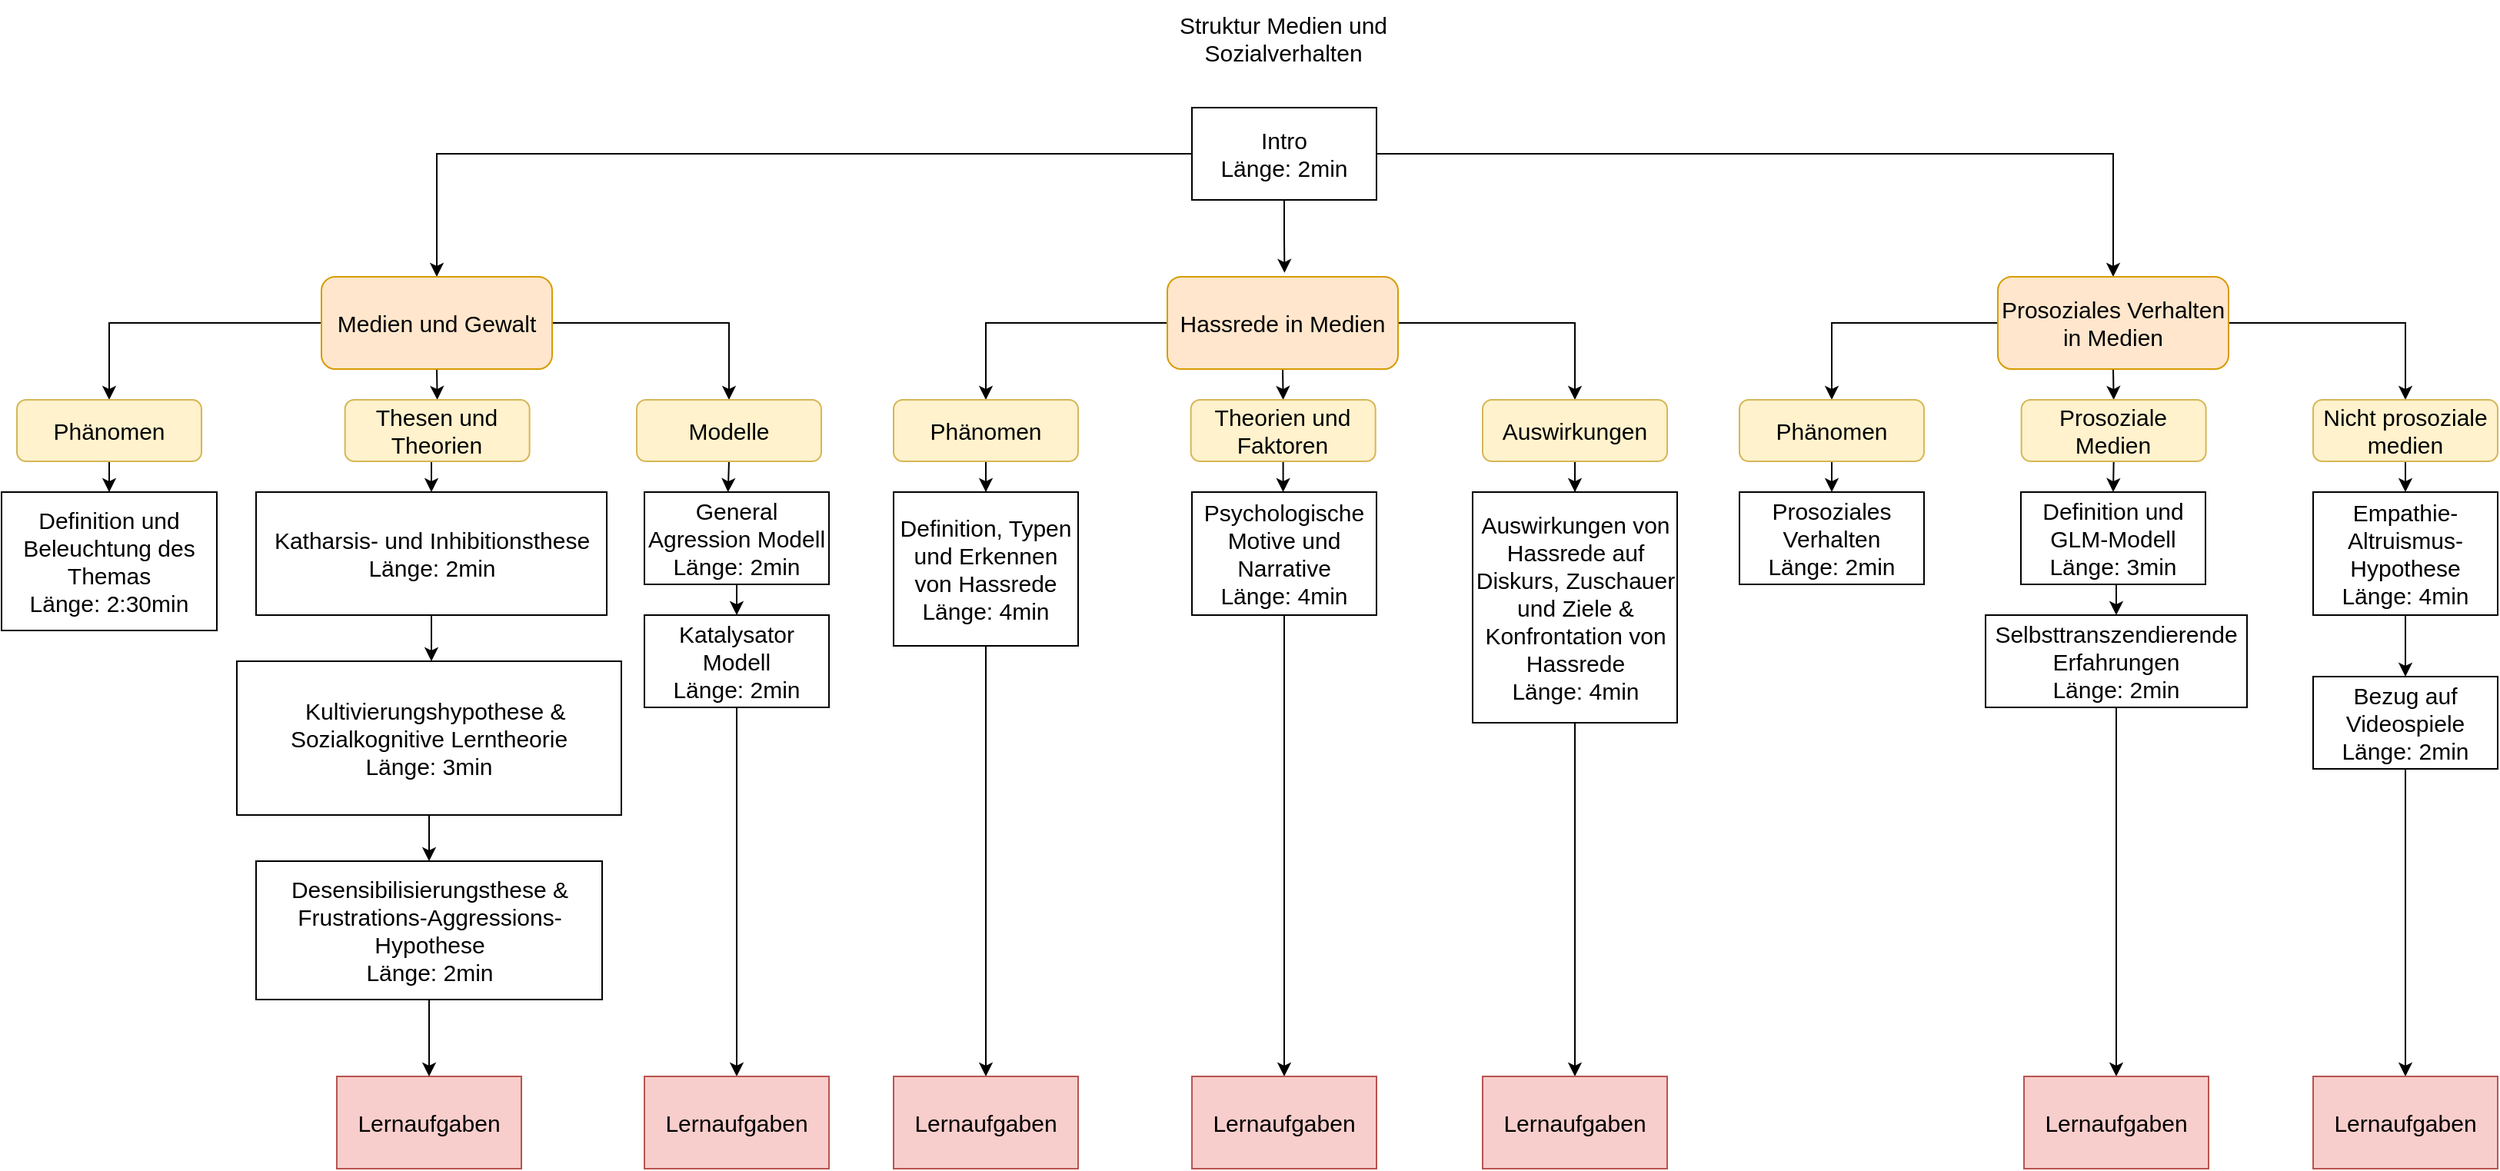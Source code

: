 <mxfile version="22.1.8" type="github">
  <diagram id="prtHgNgQTEPvFCAcTncT" name="Page-1">
    <mxGraphModel dx="2220" dy="766" grid="1" gridSize="10" guides="1" tooltips="1" connect="1" arrows="1" fold="1" page="1" pageScale="1" pageWidth="827" pageHeight="1169" math="0" shadow="0">
      <root>
        <mxCell id="0" />
        <mxCell id="1" parent="0" />
        <mxCell id="45bAfZuj3s9cAP-3UW4G-1" value="Struktur Medien und Sozialverhalten" style="text;html=1;strokeColor=none;fillColor=none;align=center;verticalAlign=middle;whiteSpace=wrap;rounded=0;fontSize=15;" parent="1" vertex="1">
          <mxGeometry x="123" y="20" width="241" height="50" as="geometry" />
        </mxCell>
        <mxCell id="45bAfZuj3s9cAP-3UW4G-5" style="edgeStyle=orthogonalEdgeStyle;rounded=0;orthogonalLoop=1;jettySize=auto;html=1;fontSize=15;entryX=0.5;entryY=0;entryDx=0;entryDy=0;" parent="1" source="45bAfZuj3s9cAP-3UW4G-2" target="45bAfZuj3s9cAP-3UW4G-10" edge="1">
          <mxGeometry relative="1" as="geometry">
            <mxPoint x="90" y="200" as="targetPoint" />
          </mxGeometry>
        </mxCell>
        <mxCell id="dNwmKPcMfGst-BSoK7ff-26" style="edgeStyle=orthogonalEdgeStyle;rounded=0;orthogonalLoop=1;jettySize=auto;html=1;exitX=1;exitY=0.5;exitDx=0;exitDy=0;entryX=0.5;entryY=0;entryDx=0;entryDy=0;" parent="1" source="45bAfZuj3s9cAP-3UW4G-2" target="dNwmKPcMfGst-BSoK7ff-22" edge="1">
          <mxGeometry relative="1" as="geometry" />
        </mxCell>
        <mxCell id="45bAfZuj3s9cAP-3UW4G-2" value="Intro&lt;br&gt;Länge: 2min" style="rounded=0;whiteSpace=wrap;html=1;fontSize=15;" parent="1" vertex="1">
          <mxGeometry x="184" y="90" width="120" height="60" as="geometry" />
        </mxCell>
        <mxCell id="dNwmKPcMfGst-BSoK7ff-2" style="edgeStyle=orthogonalEdgeStyle;rounded=0;orthogonalLoop=1;jettySize=auto;html=1;exitX=0;exitY=0.5;exitDx=0;exitDy=0;entryX=0.5;entryY=0;entryDx=0;entryDy=0;" parent="1" source="45bAfZuj3s9cAP-3UW4G-10" target="dNwmKPcMfGst-BSoK7ff-1" edge="1">
          <mxGeometry relative="1" as="geometry" />
        </mxCell>
        <mxCell id="dNwmKPcMfGst-BSoK7ff-3" style="edgeStyle=orthogonalEdgeStyle;rounded=0;orthogonalLoop=1;jettySize=auto;html=1;exitX=0.5;exitY=1;exitDx=0;exitDy=0;entryX=0.5;entryY=0;entryDx=0;entryDy=0;" parent="1" source="45bAfZuj3s9cAP-3UW4G-10" target="45bAfZuj3s9cAP-3UW4G-34" edge="1">
          <mxGeometry relative="1" as="geometry" />
        </mxCell>
        <mxCell id="dNwmKPcMfGst-BSoK7ff-4" style="edgeStyle=orthogonalEdgeStyle;rounded=0;orthogonalLoop=1;jettySize=auto;html=1;exitX=1;exitY=0.5;exitDx=0;exitDy=0;entryX=0.5;entryY=0;entryDx=0;entryDy=0;" parent="1" source="45bAfZuj3s9cAP-3UW4G-10" target="45bAfZuj3s9cAP-3UW4G-35" edge="1">
          <mxGeometry relative="1" as="geometry" />
        </mxCell>
        <mxCell id="45bAfZuj3s9cAP-3UW4G-10" value="Medien und Gewalt" style="rounded=1;whiteSpace=wrap;html=1;fontSize=15;fillColor=#ffe6cc;strokeColor=#d79b00;" parent="1" vertex="1">
          <mxGeometry x="-382" y="200" width="150" height="60" as="geometry" />
        </mxCell>
        <mxCell id="45bAfZuj3s9cAP-3UW4G-43" value="" style="edgeStyle=orthogonalEdgeStyle;rounded=0;orthogonalLoop=1;jettySize=auto;html=1;fontSize=15;" parent="1" source="45bAfZuj3s9cAP-3UW4G-12" target="45bAfZuj3s9cAP-3UW4G-17" edge="1">
          <mxGeometry relative="1" as="geometry">
            <Array as="points">
              <mxPoint x="-312" y="420" />
              <mxPoint x="-312" y="420" />
            </Array>
          </mxGeometry>
        </mxCell>
        <mxCell id="45bAfZuj3s9cAP-3UW4G-12" value="Katharsis- und Inhibitionsthese&lt;br&gt;Länge: 2min" style="rounded=0;whiteSpace=wrap;html=1;fontSize=15;" parent="1" vertex="1">
          <mxGeometry x="-424.5" y="340" width="228" height="80" as="geometry" />
        </mxCell>
        <mxCell id="dNwmKPcMfGst-BSoK7ff-9" style="edgeStyle=orthogonalEdgeStyle;rounded=0;orthogonalLoop=1;jettySize=auto;html=1;exitX=0.5;exitY=1;exitDx=0;exitDy=0;" parent="1" source="45bAfZuj3s9cAP-3UW4G-17" target="dNwmKPcMfGst-BSoK7ff-7" edge="1">
          <mxGeometry relative="1" as="geometry" />
        </mxCell>
        <mxCell id="45bAfZuj3s9cAP-3UW4G-17" value="&amp;nbsp; Kultivierungshypothese &amp;amp; Sozialkognitive Lerntheorie&lt;br&gt;Länge: 3min" style="rounded=0;whiteSpace=wrap;html=1;fontSize=15;" parent="1" vertex="1">
          <mxGeometry x="-437" y="450" width="250" height="100" as="geometry" />
        </mxCell>
        <mxCell id="45bAfZuj3s9cAP-3UW4G-28" style="edgeStyle=orthogonalEdgeStyle;rounded=0;orthogonalLoop=1;jettySize=auto;html=1;fontSize=15;" parent="1" source="45bAfZuj3s9cAP-3UW4G-25" target="45bAfZuj3s9cAP-3UW4G-29" edge="1">
          <mxGeometry relative="1" as="geometry">
            <mxPoint x="-112" y="540" as="targetPoint" />
          </mxGeometry>
        </mxCell>
        <mxCell id="45bAfZuj3s9cAP-3UW4G-25" value="General Agression Modell&lt;br&gt;Länge: 2min" style="rounded=0;whiteSpace=wrap;html=1;fontSize=15;" parent="1" vertex="1">
          <mxGeometry x="-172" y="340" width="120" height="60" as="geometry" />
        </mxCell>
        <mxCell id="45bAfZuj3s9cAP-3UW4G-54" style="edgeStyle=orthogonalEdgeStyle;rounded=0;orthogonalLoop=1;jettySize=auto;html=1;fontSize=15;" parent="1" source="45bAfZuj3s9cAP-3UW4G-29" target="45bAfZuj3s9cAP-3UW4G-55" edge="1">
          <mxGeometry relative="1" as="geometry">
            <mxPoint x="-112.0" y="540" as="targetPoint" />
          </mxGeometry>
        </mxCell>
        <mxCell id="45bAfZuj3s9cAP-3UW4G-29" value="Katalysator Modell&lt;br&gt;Länge: 2min" style="rounded=0;whiteSpace=wrap;html=1;fontSize=15;" parent="1" vertex="1">
          <mxGeometry x="-172" y="420" width="120" height="60" as="geometry" />
        </mxCell>
        <mxCell id="45bAfZuj3s9cAP-3UW4G-38" style="edgeStyle=orthogonalEdgeStyle;rounded=0;orthogonalLoop=1;jettySize=auto;html=1;exitX=0.5;exitY=1;exitDx=0;exitDy=0;entryX=0.5;entryY=0;entryDx=0;entryDy=0;fontSize=15;" parent="1" source="45bAfZuj3s9cAP-3UW4G-34" target="45bAfZuj3s9cAP-3UW4G-12" edge="1">
          <mxGeometry relative="1" as="geometry" />
        </mxCell>
        <mxCell id="45bAfZuj3s9cAP-3UW4G-34" value="Thesen und Theorien" style="rounded=1;whiteSpace=wrap;html=1;fontSize=15;fillColor=#fff2cc;strokeColor=#d6b656;" parent="1" vertex="1">
          <mxGeometry x="-366.68" y="280" width="120" height="40" as="geometry" />
        </mxCell>
        <mxCell id="45bAfZuj3s9cAP-3UW4G-42" style="edgeStyle=orthogonalEdgeStyle;rounded=0;orthogonalLoop=1;jettySize=auto;html=1;exitX=0.5;exitY=1;exitDx=0;exitDy=0;entryX=0.453;entryY=0;entryDx=0;entryDy=0;entryPerimeter=0;fontSize=15;" parent="1" source="45bAfZuj3s9cAP-3UW4G-35" target="45bAfZuj3s9cAP-3UW4G-25" edge="1">
          <mxGeometry relative="1" as="geometry" />
        </mxCell>
        <mxCell id="45bAfZuj3s9cAP-3UW4G-35" value="Modelle" style="rounded=1;whiteSpace=wrap;html=1;fontSize=15;fillColor=#fff2cc;strokeColor=#d6b656;" parent="1" vertex="1">
          <mxGeometry x="-177" y="280" width="120" height="40" as="geometry" />
        </mxCell>
        <mxCell id="45bAfZuj3s9cAP-3UW4G-53" value="Lernaufgaben" style="rounded=0;whiteSpace=wrap;html=1;fontSize=15;fillColor=#f8cecc;strokeColor=#b85450;" parent="1" vertex="1">
          <mxGeometry x="-372.0" y="720" width="120" height="60" as="geometry" />
        </mxCell>
        <mxCell id="45bAfZuj3s9cAP-3UW4G-55" value="Lernaufgaben" style="rounded=0;whiteSpace=wrap;html=1;fontSize=15;fillColor=#f8cecc;strokeColor=#b85450;" parent="1" vertex="1">
          <mxGeometry x="-172.0" y="720" width="120" height="60" as="geometry" />
        </mxCell>
        <mxCell id="dNwmKPcMfGst-BSoK7ff-6" value="" style="edgeStyle=orthogonalEdgeStyle;rounded=0;orthogonalLoop=1;jettySize=auto;html=1;" parent="1" source="dNwmKPcMfGst-BSoK7ff-1" target="dNwmKPcMfGst-BSoK7ff-5" edge="1">
          <mxGeometry relative="1" as="geometry" />
        </mxCell>
        <mxCell id="dNwmKPcMfGst-BSoK7ff-1" value="Phänomen" style="rounded=1;whiteSpace=wrap;html=1;fontSize=15;fillColor=#fff2cc;strokeColor=#d6b656;" parent="1" vertex="1">
          <mxGeometry x="-580" y="280" width="120" height="40" as="geometry" />
        </mxCell>
        <mxCell id="dNwmKPcMfGst-BSoK7ff-5" value="&lt;span style=&quot;font-size: 15px;&quot;&gt;Definition und Beleuchtung des Themas&lt;br&gt;Länge: 2:30min&lt;br&gt;&lt;/span&gt;" style="rounded=0;whiteSpace=wrap;html=1;" parent="1" vertex="1">
          <mxGeometry x="-590" y="340" width="140" height="90" as="geometry" />
        </mxCell>
        <mxCell id="dNwmKPcMfGst-BSoK7ff-10" style="edgeStyle=orthogonalEdgeStyle;rounded=0;orthogonalLoop=1;jettySize=auto;html=1;exitX=0.5;exitY=1;exitDx=0;exitDy=0;entryX=0.5;entryY=0;entryDx=0;entryDy=0;" parent="1" source="dNwmKPcMfGst-BSoK7ff-7" target="45bAfZuj3s9cAP-3UW4G-53" edge="1">
          <mxGeometry relative="1" as="geometry">
            <mxPoint x="-312" y="680" as="targetPoint" />
          </mxGeometry>
        </mxCell>
        <mxCell id="dNwmKPcMfGst-BSoK7ff-7" value="&lt;font style=&quot;font-size: 15px;&quot;&gt;Desensibilisierungsthese &amp;amp; Frustrations-Aggressions-Hypothese&lt;br&gt;Länge: 2min&lt;br&gt;&lt;/font&gt;" style="rounded=0;whiteSpace=wrap;html=1;" parent="1" vertex="1">
          <mxGeometry x="-424.5" y="580" width="225" height="90" as="geometry" />
        </mxCell>
        <mxCell id="dNwmKPcMfGst-BSoK7ff-12" style="edgeStyle=orthogonalEdgeStyle;rounded=0;orthogonalLoop=1;jettySize=auto;html=1;exitX=0;exitY=0.5;exitDx=0;exitDy=0;entryX=0.5;entryY=0;entryDx=0;entryDy=0;" parent="1" source="dNwmKPcMfGst-BSoK7ff-15" target="dNwmKPcMfGst-BSoK7ff-18" edge="1">
          <mxGeometry relative="1" as="geometry" />
        </mxCell>
        <mxCell id="dNwmKPcMfGst-BSoK7ff-13" style="edgeStyle=orthogonalEdgeStyle;rounded=0;orthogonalLoop=1;jettySize=auto;html=1;exitX=0.5;exitY=1;exitDx=0;exitDy=0;entryX=0.5;entryY=0;entryDx=0;entryDy=0;" parent="1" source="dNwmKPcMfGst-BSoK7ff-15" target="dNwmKPcMfGst-BSoK7ff-16" edge="1">
          <mxGeometry relative="1" as="geometry" />
        </mxCell>
        <mxCell id="dNwmKPcMfGst-BSoK7ff-14" style="edgeStyle=orthogonalEdgeStyle;rounded=0;orthogonalLoop=1;jettySize=auto;html=1;exitX=1;exitY=0.5;exitDx=0;exitDy=0;entryX=0.5;entryY=0;entryDx=0;entryDy=0;" parent="1" source="dNwmKPcMfGst-BSoK7ff-15" target="dNwmKPcMfGst-BSoK7ff-17" edge="1">
          <mxGeometry relative="1" as="geometry" />
        </mxCell>
        <mxCell id="dNwmKPcMfGst-BSoK7ff-15" value="Hassrede in Medien" style="rounded=1;whiteSpace=wrap;html=1;fontSize=15;fillColor=#ffe6cc;strokeColor=#d79b00;" parent="1" vertex="1">
          <mxGeometry x="168" y="200" width="150" height="60" as="geometry" />
        </mxCell>
        <mxCell id="T0l5JUQyO69CC_i279kQ-6" value="" style="edgeStyle=orthogonalEdgeStyle;rounded=0;orthogonalLoop=1;jettySize=auto;html=1;" parent="1" source="dNwmKPcMfGst-BSoK7ff-16" target="T0l5JUQyO69CC_i279kQ-3" edge="1">
          <mxGeometry relative="1" as="geometry" />
        </mxCell>
        <mxCell id="dNwmKPcMfGst-BSoK7ff-16" value="Theorien und Faktoren" style="rounded=1;whiteSpace=wrap;html=1;fontSize=15;fillColor=#fff2cc;strokeColor=#d6b656;" parent="1" vertex="1">
          <mxGeometry x="183.32" y="280" width="120" height="40" as="geometry" />
        </mxCell>
        <mxCell id="T0l5JUQyO69CC_i279kQ-9" value="" style="edgeStyle=orthogonalEdgeStyle;rounded=0;orthogonalLoop=1;jettySize=auto;html=1;" parent="1" source="dNwmKPcMfGst-BSoK7ff-17" target="T0l5JUQyO69CC_i279kQ-8" edge="1">
          <mxGeometry relative="1" as="geometry" />
        </mxCell>
        <mxCell id="dNwmKPcMfGst-BSoK7ff-17" value="Auswirkungen" style="rounded=1;whiteSpace=wrap;html=1;fontSize=15;fillColor=#fff2cc;strokeColor=#d6b656;" parent="1" vertex="1">
          <mxGeometry x="373" y="280" width="120" height="40" as="geometry" />
        </mxCell>
        <mxCell id="T0l5JUQyO69CC_i279kQ-2" value="" style="edgeStyle=orthogonalEdgeStyle;rounded=0;orthogonalLoop=1;jettySize=auto;html=1;" parent="1" source="dNwmKPcMfGst-BSoK7ff-18" target="T0l5JUQyO69CC_i279kQ-1" edge="1">
          <mxGeometry relative="1" as="geometry" />
        </mxCell>
        <mxCell id="dNwmKPcMfGst-BSoK7ff-18" value="Phänomen" style="rounded=1;whiteSpace=wrap;html=1;fontSize=15;fillColor=#fff2cc;strokeColor=#d6b656;" parent="1" vertex="1">
          <mxGeometry x="-10" y="280" width="120" height="40" as="geometry" />
        </mxCell>
        <mxCell id="dNwmKPcMfGst-BSoK7ff-19" style="edgeStyle=orthogonalEdgeStyle;rounded=0;orthogonalLoop=1;jettySize=auto;html=1;exitX=0;exitY=0.5;exitDx=0;exitDy=0;entryX=0.5;entryY=0;entryDx=0;entryDy=0;" parent="1" source="dNwmKPcMfGst-BSoK7ff-22" target="dNwmKPcMfGst-BSoK7ff-25" edge="1">
          <mxGeometry relative="1" as="geometry" />
        </mxCell>
        <mxCell id="dNwmKPcMfGst-BSoK7ff-20" style="edgeStyle=orthogonalEdgeStyle;rounded=0;orthogonalLoop=1;jettySize=auto;html=1;exitX=0.5;exitY=1;exitDx=0;exitDy=0;entryX=0.5;entryY=0;entryDx=0;entryDy=0;" parent="1" source="dNwmKPcMfGst-BSoK7ff-22" target="dNwmKPcMfGst-BSoK7ff-23" edge="1">
          <mxGeometry relative="1" as="geometry" />
        </mxCell>
        <mxCell id="dNwmKPcMfGst-BSoK7ff-21" style="edgeStyle=orthogonalEdgeStyle;rounded=0;orthogonalLoop=1;jettySize=auto;html=1;exitX=1;exitY=0.5;exitDx=0;exitDy=0;entryX=0.5;entryY=0;entryDx=0;entryDy=0;" parent="1" source="dNwmKPcMfGst-BSoK7ff-22" target="dNwmKPcMfGst-BSoK7ff-24" edge="1">
          <mxGeometry relative="1" as="geometry" />
        </mxCell>
        <mxCell id="dNwmKPcMfGst-BSoK7ff-22" value="Prosoziales Verhalten in Medien" style="rounded=1;whiteSpace=wrap;html=1;fontSize=15;fillColor=#ffe6cc;strokeColor=#d79b00;" parent="1" vertex="1">
          <mxGeometry x="708" y="200" width="150" height="60" as="geometry" />
        </mxCell>
        <mxCell id="T0l5JUQyO69CC_i279kQ-22" style="edgeStyle=orthogonalEdgeStyle;rounded=0;orthogonalLoop=1;jettySize=auto;html=1;exitX=0.5;exitY=1;exitDx=0;exitDy=0;entryX=0.5;entryY=0;entryDx=0;entryDy=0;" parent="1" source="dNwmKPcMfGst-BSoK7ff-23" target="T0l5JUQyO69CC_i279kQ-21" edge="1">
          <mxGeometry relative="1" as="geometry" />
        </mxCell>
        <mxCell id="dNwmKPcMfGst-BSoK7ff-23" value="Prosoziale Medien" style="rounded=1;whiteSpace=wrap;html=1;fontSize=15;fillColor=#fff2cc;strokeColor=#d6b656;" parent="1" vertex="1">
          <mxGeometry x="723.32" y="280" width="120" height="40" as="geometry" />
        </mxCell>
        <mxCell id="T0l5JUQyO69CC_i279kQ-26" style="edgeStyle=orthogonalEdgeStyle;rounded=0;orthogonalLoop=1;jettySize=auto;html=1;exitX=0.5;exitY=1;exitDx=0;exitDy=0;entryX=0.5;entryY=0;entryDx=0;entryDy=0;" parent="1" source="dNwmKPcMfGst-BSoK7ff-24" target="T0l5JUQyO69CC_i279kQ-25" edge="1">
          <mxGeometry relative="1" as="geometry" />
        </mxCell>
        <mxCell id="dNwmKPcMfGst-BSoK7ff-24" value="Nicht prosoziale medien" style="rounded=1;whiteSpace=wrap;html=1;fontSize=15;fillColor=#fff2cc;strokeColor=#d6b656;" parent="1" vertex="1">
          <mxGeometry x="913" y="280" width="120" height="40" as="geometry" />
        </mxCell>
        <mxCell id="T0l5JUQyO69CC_i279kQ-20" style="edgeStyle=orthogonalEdgeStyle;rounded=0;orthogonalLoop=1;jettySize=auto;html=1;exitX=0.5;exitY=1;exitDx=0;exitDy=0;entryX=0.5;entryY=0;entryDx=0;entryDy=0;" parent="1" source="dNwmKPcMfGst-BSoK7ff-25" target="T0l5JUQyO69CC_i279kQ-19" edge="1">
          <mxGeometry relative="1" as="geometry" />
        </mxCell>
        <mxCell id="dNwmKPcMfGst-BSoK7ff-25" value="Phänomen" style="rounded=1;whiteSpace=wrap;html=1;fontSize=15;fillColor=#fff2cc;strokeColor=#d6b656;" parent="1" vertex="1">
          <mxGeometry x="540" y="280" width="120" height="40" as="geometry" />
        </mxCell>
        <mxCell id="T0l5JUQyO69CC_i279kQ-16" value="" style="edgeStyle=orthogonalEdgeStyle;rounded=0;orthogonalLoop=1;jettySize=auto;html=1;" parent="1" source="T0l5JUQyO69CC_i279kQ-1" target="T0l5JUQyO69CC_i279kQ-15" edge="1">
          <mxGeometry relative="1" as="geometry" />
        </mxCell>
        <mxCell id="T0l5JUQyO69CC_i279kQ-1" value="Definition, Typen und Erkennen von Hassrede&lt;br style=&quot;font-size: 15px;&quot;&gt;Länge: 4min" style="rounded=0;whiteSpace=wrap;html=1;fontSize=15;" parent="1" vertex="1">
          <mxGeometry x="-10" y="340" width="120" height="100" as="geometry" />
        </mxCell>
        <mxCell id="HZkSVEmuQYUqXcXGSW4y-2" style="edgeStyle=orthogonalEdgeStyle;rounded=0;orthogonalLoop=1;jettySize=auto;html=1;entryX=0.5;entryY=0;entryDx=0;entryDy=0;" edge="1" parent="1" source="T0l5JUQyO69CC_i279kQ-3" target="T0l5JUQyO69CC_i279kQ-11">
          <mxGeometry relative="1" as="geometry" />
        </mxCell>
        <mxCell id="T0l5JUQyO69CC_i279kQ-3" value="Psychologische Motive und Narrative&lt;br&gt;Länge: 4min" style="rounded=0;whiteSpace=wrap;html=1;fontSize=15;" parent="1" vertex="1">
          <mxGeometry x="184" y="340" width="120" height="80" as="geometry" />
        </mxCell>
        <mxCell id="T0l5JUQyO69CC_i279kQ-13" style="edgeStyle=orthogonalEdgeStyle;rounded=0;orthogonalLoop=1;jettySize=auto;html=1;entryX=0.5;entryY=0;entryDx=0;entryDy=0;" parent="1" source="T0l5JUQyO69CC_i279kQ-8" target="T0l5JUQyO69CC_i279kQ-12" edge="1">
          <mxGeometry relative="1" as="geometry" />
        </mxCell>
        <mxCell id="T0l5JUQyO69CC_i279kQ-8" value="&lt;font style=&quot;font-size: 15px;&quot;&gt;Auswirkungen von Hassrede auf Diskurs, Zuschauer und Ziele &amp;amp; Konfrontation von Hassrede&lt;br&gt;Länge: 4min&lt;br&gt;&lt;/font&gt;" style="rounded=0;whiteSpace=wrap;html=1;" parent="1" vertex="1">
          <mxGeometry x="366.5" y="340" width="133" height="150" as="geometry" />
        </mxCell>
        <mxCell id="T0l5JUQyO69CC_i279kQ-10" style="edgeStyle=orthogonalEdgeStyle;rounded=0;orthogonalLoop=1;jettySize=auto;html=1;exitX=0.5;exitY=1;exitDx=0;exitDy=0;entryX=0.508;entryY=-0.043;entryDx=0;entryDy=0;entryPerimeter=0;" parent="1" source="45bAfZuj3s9cAP-3UW4G-2" target="dNwmKPcMfGst-BSoK7ff-15" edge="1">
          <mxGeometry relative="1" as="geometry" />
        </mxCell>
        <mxCell id="T0l5JUQyO69CC_i279kQ-11" value="Lernaufgaben" style="rounded=0;whiteSpace=wrap;html=1;fontSize=15;fillColor=#f8cecc;strokeColor=#b85450;" parent="1" vertex="1">
          <mxGeometry x="184.0" y="720" width="120" height="60" as="geometry" />
        </mxCell>
        <mxCell id="T0l5JUQyO69CC_i279kQ-12" value="Lernaufgaben" style="rounded=0;whiteSpace=wrap;html=1;fontSize=15;fillColor=#f8cecc;strokeColor=#b85450;" parent="1" vertex="1">
          <mxGeometry x="373.0" y="720" width="120" height="60" as="geometry" />
        </mxCell>
        <mxCell id="T0l5JUQyO69CC_i279kQ-15" value="Lernaufgaben" style="rounded=0;whiteSpace=wrap;html=1;fontSize=15;fillColor=#f8cecc;strokeColor=#b85450;" parent="1" vertex="1">
          <mxGeometry x="-10.0" y="720" width="120" height="60" as="geometry" />
        </mxCell>
        <mxCell id="T0l5JUQyO69CC_i279kQ-19" value="&lt;font style=&quot;font-size: 15px;&quot;&gt;Prosoziales Verhalten&lt;br&gt;Länge: 2min&lt;br&gt;&lt;/font&gt;" style="rounded=0;whiteSpace=wrap;html=1;" parent="1" vertex="1">
          <mxGeometry x="540" y="340" width="120" height="60" as="geometry" />
        </mxCell>
        <mxCell id="T0l5JUQyO69CC_i279kQ-24" style="edgeStyle=orthogonalEdgeStyle;rounded=0;orthogonalLoop=1;jettySize=auto;html=1;exitX=0.5;exitY=1;exitDx=0;exitDy=0;entryX=0.5;entryY=0;entryDx=0;entryDy=0;" parent="1" source="T0l5JUQyO69CC_i279kQ-21" target="T0l5JUQyO69CC_i279kQ-23" edge="1">
          <mxGeometry relative="1" as="geometry" />
        </mxCell>
        <mxCell id="T0l5JUQyO69CC_i279kQ-21" value="&lt;font style=&quot;font-size: 15px;&quot;&gt;Definition und&lt;br&gt;GLM-Modell&lt;br&gt;Länge: 3min&lt;br&gt;&lt;/font&gt;" style="rounded=0;whiteSpace=wrap;html=1;" parent="1" vertex="1">
          <mxGeometry x="723" y="340" width="120" height="60" as="geometry" />
        </mxCell>
        <mxCell id="T0l5JUQyO69CC_i279kQ-30" style="edgeStyle=orthogonalEdgeStyle;rounded=0;orthogonalLoop=1;jettySize=auto;html=1;exitX=0.5;exitY=1;exitDx=0;exitDy=0;entryX=0.5;entryY=0;entryDx=0;entryDy=0;" parent="1" source="T0l5JUQyO69CC_i279kQ-23" target="T0l5JUQyO69CC_i279kQ-29" edge="1">
          <mxGeometry relative="1" as="geometry" />
        </mxCell>
        <mxCell id="T0l5JUQyO69CC_i279kQ-23" value="&lt;font style=&quot;font-size: 15px;&quot;&gt;Selbsttranszendierende Erfahrungen&lt;br&gt;Länge: 2min&lt;br&gt;&lt;/font&gt;" style="rounded=0;whiteSpace=wrap;html=1;" parent="1" vertex="1">
          <mxGeometry x="700" y="420" width="170" height="60" as="geometry" />
        </mxCell>
        <mxCell id="T0l5JUQyO69CC_i279kQ-28" value="" style="edgeStyle=orthogonalEdgeStyle;rounded=0;orthogonalLoop=1;jettySize=auto;html=1;" parent="1" source="T0l5JUQyO69CC_i279kQ-25" target="T0l5JUQyO69CC_i279kQ-27" edge="1">
          <mxGeometry relative="1" as="geometry" />
        </mxCell>
        <mxCell id="T0l5JUQyO69CC_i279kQ-25" value="&lt;font style=&quot;font-size: 15px;&quot;&gt;Empathie-Altruismus-Hypothese&lt;br&gt;Länge: 4min&lt;/font&gt;" style="rounded=0;whiteSpace=wrap;html=1;" parent="1" vertex="1">
          <mxGeometry x="913" y="340" width="120" height="80" as="geometry" />
        </mxCell>
        <mxCell id="T0l5JUQyO69CC_i279kQ-32" style="edgeStyle=orthogonalEdgeStyle;rounded=0;orthogonalLoop=1;jettySize=auto;html=1;exitX=0.5;exitY=1;exitDx=0;exitDy=0;entryX=0.5;entryY=0;entryDx=0;entryDy=0;" parent="1" source="T0l5JUQyO69CC_i279kQ-27" target="T0l5JUQyO69CC_i279kQ-31" edge="1">
          <mxGeometry relative="1" as="geometry" />
        </mxCell>
        <mxCell id="T0l5JUQyO69CC_i279kQ-27" value="&lt;font style=&quot;font-size: 15px;&quot;&gt;Bezug auf Videospiele&lt;br&gt;Länge: 2min&lt;br&gt;&lt;/font&gt;" style="rounded=0;whiteSpace=wrap;html=1;" parent="1" vertex="1">
          <mxGeometry x="913" y="460" width="120" height="60" as="geometry" />
        </mxCell>
        <mxCell id="T0l5JUQyO69CC_i279kQ-29" value="Lernaufgaben" style="rounded=0;whiteSpace=wrap;html=1;fontSize=15;fillColor=#f8cecc;strokeColor=#b85450;" parent="1" vertex="1">
          <mxGeometry x="725.0" y="720" width="120" height="60" as="geometry" />
        </mxCell>
        <mxCell id="T0l5JUQyO69CC_i279kQ-31" value="Lernaufgaben" style="rounded=0;whiteSpace=wrap;html=1;fontSize=15;fillColor=#f8cecc;strokeColor=#b85450;" parent="1" vertex="1">
          <mxGeometry x="913.0" y="720" width="120" height="60" as="geometry" />
        </mxCell>
      </root>
    </mxGraphModel>
  </diagram>
</mxfile>

